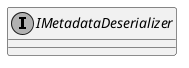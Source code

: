 @startuml
skinparam monochrome true
skinparam classAttributeIconSize 0

interface IMetadataDeserializer {
}

@enduml

